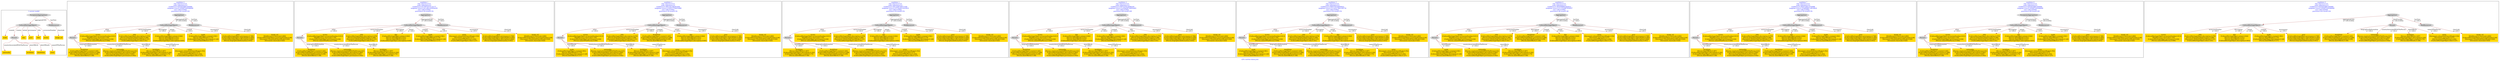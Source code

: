 digraph n0 {
fontcolor="blue"
remincross="true"
label="s24-s-norton-simon.json"
subgraph cluster_0 {
label="1-correct model"
n2[style="filled",color="white",fillcolor="lightgray",label="CulturalHeritageObject1"];
n3[shape="plaintext",style="filled",fillcolor="gold",label="made"];
n4[style="filled",color="white",fillcolor="lightgray",label="Person1"];
n5[shape="plaintext",style="filled",fillcolor="gold",label="dim"];
n6[shape="plaintext",style="filled",fillcolor="gold",label="prov"];
n7[shape="plaintext",style="filled",fillcolor="gold",label="title"];
n8[shape="plaintext",style="filled",fillcolor="gold",label="access"];
n9[shape="plaintext",style="filled",fillcolor="gold",label="nationality"];
n10[shape="plaintext",style="filled",fillcolor="gold",label="birthDate"];
n11[shape="plaintext",style="filled",fillcolor="gold",label="deathDate"];
n12[shape="plaintext",style="filled",fillcolor="gold",label="artist"];
n13[style="filled",color="white",fillcolor="lightgray",label="EuropeanaAggregation1"];
n14[style="filled",color="white",fillcolor="lightgray",label="WebResource1"];
n15[shape="plaintext",style="filled",fillcolor="gold",label="image_url"];
}
subgraph cluster_1 {
label="candidate 0\nlink coherence:0.0\nnode coherence:0.0\nconfidence:0.6252916881000969\nmapping score:0.325097229366699\ncost:1300.010002\n-precision:0.62-recall:0.62"
n17[style="filled",color="white",fillcolor="lightgray",label="CulturalHeritageObject1"];
n18[style="filled",color="white",fillcolor="lightgray",label="Person1"];
n19[style="filled",color="white",fillcolor="lightgray",label="Aggregation1"];
n20[style="filled",color="white",fillcolor="lightgray",label="WebResource1"];
n21[shape="plaintext",style="filled",fillcolor="gold",label="image_url\n[WebResource,classLink,0.886]\n[CulturalHeritageObject,accessionNumber,0.06]\n[Document,columnSubClassOfLink,0.029]\n[Document,classLink,0.024]"];
n22[shape="plaintext",style="filled",fillcolor="gold",label="access\n[CulturalHeritageObject,accessionNumber,0.813]\n[WebResource,classLink,0.144]\n[CulturalHeritageObject,provenance,0.036]\n[Person,nameOfThePerson,0.006]"];
n23[shape="plaintext",style="filled",fillcolor="gold",label="title\n[CulturalHeritageObject,description,0.479]\n[Person,biographicalInformation,0.288]\n[Document,columnSubClassOfLink,0.131]\n[CulturalHeritageObject,title,0.101]"];
n24[shape="plaintext",style="filled",fillcolor="gold",label="dim\n[CulturalHeritageObject,extent,0.944]\n[Person,dateOfDeath,0.031]\n[Person,dateOfBirth,0.023]\n[CulturalHeritageObject,description,0.003]"];
n25[shape="plaintext",style="filled",fillcolor="gold",label="made\n[CulturalHeritageObject,created,0.581]\n[Person,dateOfDeath,0.174]\n[CulturalHeritageObject,description,0.128]\n[Person,dateOfBirth,0.117]"];
n26[shape="plaintext",style="filled",fillcolor="gold",label="deathDate\n[CulturalHeritageObject,created,0.345]\n[CulturalHeritageObject,provenance,0.268]\n[Person,biographicalInformation,0.239]\n[Person,dateOfBirth,0.148]"];
n27[shape="plaintext",style="filled",fillcolor="gold",label="nationality\n[Person,countryAssociatedWithThePerson,0.81]\n[CulturalHeritageObject,description,0.082]\n[Person,biographicalInformation,0.065]\n[CulturalHeritageObject,provenance,0.042]"];
n28[shape="plaintext",style="filled",fillcolor="gold",label="birthDate\n[Person,dateOfBirth,0.487]\n[CulturalHeritageObject,description,0.192]\n[CulturalHeritageObject,created,0.175]\n[Person,dateOfDeath,0.146]"];
n29[shape="plaintext",style="filled",fillcolor="gold",label="prov\n[CulturalHeritageObject,provenance,0.769]\n[CulturalHeritageObject,rightsHolder,0.094]\n[CulturalHeritageObject,description,0.084]\n[Person,biographicalInformation,0.053]"];
n30[shape="plaintext",style="filled",fillcolor="gold",label="artist\n[Document,columnSubClassOfLink,0.352]\n[Document,classLink,0.277]\n[Person,nameOfThePerson,0.244]\n[CulturalHeritageObject,title,0.127]"];
}
subgraph cluster_2 {
label="candidate 1\nlink coherence:0.0\nnode coherence:0.0\nconfidence:0.6135974575132177\nmapping score:0.3211991525044059\ncost:1300.010002\n-precision:0.54-recall:0.54"
n32[style="filled",color="white",fillcolor="lightgray",label="CulturalHeritageObject1"];
n33[style="filled",color="white",fillcolor="lightgray",label="Person1"];
n34[style="filled",color="white",fillcolor="lightgray",label="Aggregation1"];
n35[style="filled",color="white",fillcolor="lightgray",label="WebResource1"];
n36[shape="plaintext",style="filled",fillcolor="gold",label="image_url\n[WebResource,classLink,0.886]\n[CulturalHeritageObject,accessionNumber,0.06]\n[Document,columnSubClassOfLink,0.029]\n[Document,classLink,0.024]"];
n37[shape="plaintext",style="filled",fillcolor="gold",label="access\n[CulturalHeritageObject,accessionNumber,0.813]\n[WebResource,classLink,0.144]\n[CulturalHeritageObject,provenance,0.036]\n[Person,nameOfThePerson,0.006]"];
n38[shape="plaintext",style="filled",fillcolor="gold",label="title\n[CulturalHeritageObject,description,0.479]\n[Person,biographicalInformation,0.288]\n[Document,columnSubClassOfLink,0.131]\n[CulturalHeritageObject,title,0.101]"];
n39[shape="plaintext",style="filled",fillcolor="gold",label="dim\n[CulturalHeritageObject,extent,0.944]\n[Person,dateOfDeath,0.031]\n[Person,dateOfBirth,0.023]\n[CulturalHeritageObject,description,0.003]"];
n40[shape="plaintext",style="filled",fillcolor="gold",label="made\n[CulturalHeritageObject,created,0.581]\n[Person,dateOfDeath,0.174]\n[CulturalHeritageObject,description,0.128]\n[Person,dateOfBirth,0.117]"];
n41[shape="plaintext",style="filled",fillcolor="gold",label="deathDate\n[CulturalHeritageObject,created,0.345]\n[CulturalHeritageObject,provenance,0.268]\n[Person,biographicalInformation,0.239]\n[Person,dateOfBirth,0.148]"];
n42[shape="plaintext",style="filled",fillcolor="gold",label="nationality\n[Person,countryAssociatedWithThePerson,0.81]\n[CulturalHeritageObject,description,0.082]\n[Person,biographicalInformation,0.065]\n[CulturalHeritageObject,provenance,0.042]"];
n43[shape="plaintext",style="filled",fillcolor="gold",label="artist\n[Document,columnSubClassOfLink,0.352]\n[Document,classLink,0.277]\n[Person,nameOfThePerson,0.244]\n[CulturalHeritageObject,title,0.127]"];
n44[shape="plaintext",style="filled",fillcolor="gold",label="birthDate\n[Person,dateOfBirth,0.487]\n[CulturalHeritageObject,description,0.192]\n[CulturalHeritageObject,created,0.175]\n[Person,dateOfDeath,0.146]"];
n45[shape="plaintext",style="filled",fillcolor="gold",label="prov\n[CulturalHeritageObject,provenance,0.769]\n[CulturalHeritageObject,rightsHolder,0.094]\n[CulturalHeritageObject,description,0.084]\n[Person,biographicalInformation,0.053]"];
}
subgraph cluster_3 {
label="candidate 2\nlink coherence:0.0\nnode coherence:0.0\nconfidence:0.5951541269361604\nmapping score:0.3150513756453868\ncost:1300.010002\n-precision:0.54-recall:0.54"
n47[style="filled",color="white",fillcolor="lightgray",label="CulturalHeritageObject1"];
n48[style="filled",color="white",fillcolor="lightgray",label="Person1"];
n49[style="filled",color="white",fillcolor="lightgray",label="Aggregation1"];
n50[style="filled",color="white",fillcolor="lightgray",label="WebResource1"];
n51[shape="plaintext",style="filled",fillcolor="gold",label="image_url\n[WebResource,classLink,0.886]\n[CulturalHeritageObject,accessionNumber,0.06]\n[Document,columnSubClassOfLink,0.029]\n[Document,classLink,0.024]"];
n52[shape="plaintext",style="filled",fillcolor="gold",label="access\n[CulturalHeritageObject,accessionNumber,0.813]\n[WebResource,classLink,0.144]\n[CulturalHeritageObject,provenance,0.036]\n[Person,nameOfThePerson,0.006]"];
n53[shape="plaintext",style="filled",fillcolor="gold",label="title\n[CulturalHeritageObject,description,0.479]\n[Person,biographicalInformation,0.288]\n[Document,columnSubClassOfLink,0.131]\n[CulturalHeritageObject,title,0.101]"];
n54[shape="plaintext",style="filled",fillcolor="gold",label="deathDate\n[CulturalHeritageObject,created,0.345]\n[CulturalHeritageObject,provenance,0.268]\n[Person,biographicalInformation,0.239]\n[Person,dateOfBirth,0.148]"];
n55[shape="plaintext",style="filled",fillcolor="gold",label="dim\n[CulturalHeritageObject,extent,0.944]\n[Person,dateOfDeath,0.031]\n[Person,dateOfBirth,0.023]\n[CulturalHeritageObject,description,0.003]"];
n56[shape="plaintext",style="filled",fillcolor="gold",label="made\n[CulturalHeritageObject,created,0.581]\n[Person,dateOfDeath,0.174]\n[CulturalHeritageObject,description,0.128]\n[Person,dateOfBirth,0.117]"];
n57[shape="plaintext",style="filled",fillcolor="gold",label="nationality\n[Person,countryAssociatedWithThePerson,0.81]\n[CulturalHeritageObject,description,0.082]\n[Person,biographicalInformation,0.065]\n[CulturalHeritageObject,provenance,0.042]"];
n58[shape="plaintext",style="filled",fillcolor="gold",label="birthDate\n[Person,dateOfBirth,0.487]\n[CulturalHeritageObject,description,0.192]\n[CulturalHeritageObject,created,0.175]\n[Person,dateOfDeath,0.146]"];
n59[shape="plaintext",style="filled",fillcolor="gold",label="prov\n[CulturalHeritageObject,provenance,0.769]\n[CulturalHeritageObject,rightsHolder,0.094]\n[CulturalHeritageObject,description,0.084]\n[Person,biographicalInformation,0.053]"];
n60[shape="plaintext",style="filled",fillcolor="gold",label="artist\n[Document,columnSubClassOfLink,0.352]\n[Document,classLink,0.277]\n[Person,nameOfThePerson,0.244]\n[CulturalHeritageObject,title,0.127]"];
}
subgraph cluster_4 {
label="candidate 3\nlink coherence:0.0\nnode coherence:0.0\nconfidence:0.5912208746571448\nmapping score:0.3137402915523816\ncost:1300.010002\n-precision:0.54-recall:0.54"
n62[style="filled",color="white",fillcolor="lightgray",label="CulturalHeritageObject1"];
n63[style="filled",color="white",fillcolor="lightgray",label="Person1"];
n64[style="filled",color="white",fillcolor="lightgray",label="Aggregation1"];
n65[style="filled",color="white",fillcolor="lightgray",label="WebResource1"];
n66[shape="plaintext",style="filled",fillcolor="gold",label="image_url\n[WebResource,classLink,0.886]\n[CulturalHeritageObject,accessionNumber,0.06]\n[Document,columnSubClassOfLink,0.029]\n[Document,classLink,0.024]"];
n67[shape="plaintext",style="filled",fillcolor="gold",label="access\n[CulturalHeritageObject,accessionNumber,0.813]\n[WebResource,classLink,0.144]\n[CulturalHeritageObject,provenance,0.036]\n[Person,nameOfThePerson,0.006]"];
n68[shape="plaintext",style="filled",fillcolor="gold",label="title\n[CulturalHeritageObject,description,0.479]\n[Person,biographicalInformation,0.288]\n[Document,columnSubClassOfLink,0.131]\n[CulturalHeritageObject,title,0.101]"];
n69[shape="plaintext",style="filled",fillcolor="gold",label="dim\n[CulturalHeritageObject,extent,0.944]\n[Person,dateOfDeath,0.031]\n[Person,dateOfBirth,0.023]\n[CulturalHeritageObject,description,0.003]"];
n70[shape="plaintext",style="filled",fillcolor="gold",label="made\n[CulturalHeritageObject,created,0.581]\n[Person,dateOfDeath,0.174]\n[CulturalHeritageObject,description,0.128]\n[Person,dateOfBirth,0.117]"];
n71[shape="plaintext",style="filled",fillcolor="gold",label="birthDate\n[Person,dateOfBirth,0.487]\n[CulturalHeritageObject,description,0.192]\n[CulturalHeritageObject,created,0.175]\n[Person,dateOfDeath,0.146]"];
n72[shape="plaintext",style="filled",fillcolor="gold",label="deathDate\n[CulturalHeritageObject,created,0.345]\n[CulturalHeritageObject,provenance,0.268]\n[Person,biographicalInformation,0.239]\n[Person,dateOfBirth,0.148]"];
n73[shape="plaintext",style="filled",fillcolor="gold",label="nationality\n[Person,countryAssociatedWithThePerson,0.81]\n[CulturalHeritageObject,description,0.082]\n[Person,biographicalInformation,0.065]\n[CulturalHeritageObject,provenance,0.042]"];
n74[shape="plaintext",style="filled",fillcolor="gold",label="prov\n[CulturalHeritageObject,provenance,0.769]\n[CulturalHeritageObject,rightsHolder,0.094]\n[CulturalHeritageObject,description,0.084]\n[Person,biographicalInformation,0.053]"];
n75[shape="plaintext",style="filled",fillcolor="gold",label="artist\n[Document,columnSubClassOfLink,0.352]\n[Document,classLink,0.277]\n[Person,nameOfThePerson,0.244]\n[CulturalHeritageObject,title,0.127]"];
}
subgraph cluster_5 {
label="candidate 4\nlink coherence:0.0\nnode coherence:0.0\nconfidence:0.5875197618086345\nmapping score:0.31250658726954483\ncost:1300.010002\n-precision:0.69-recall:0.69"
n77[style="filled",color="white",fillcolor="lightgray",label="CulturalHeritageObject1"];
n78[style="filled",color="white",fillcolor="lightgray",label="Person1"];
n79[style="filled",color="white",fillcolor="lightgray",label="Aggregation1"];
n80[style="filled",color="white",fillcolor="lightgray",label="WebResource1"];
n81[shape="plaintext",style="filled",fillcolor="gold",label="image_url\n[WebResource,classLink,0.886]\n[CulturalHeritageObject,accessionNumber,0.06]\n[Document,columnSubClassOfLink,0.029]\n[Document,classLink,0.024]"];
n82[shape="plaintext",style="filled",fillcolor="gold",label="access\n[CulturalHeritageObject,accessionNumber,0.813]\n[WebResource,classLink,0.144]\n[CulturalHeritageObject,provenance,0.036]\n[Person,nameOfThePerson,0.006]"];
n83[shape="plaintext",style="filled",fillcolor="gold",label="dim\n[CulturalHeritageObject,extent,0.944]\n[Person,dateOfDeath,0.031]\n[Person,dateOfBirth,0.023]\n[CulturalHeritageObject,description,0.003]"];
n84[shape="plaintext",style="filled",fillcolor="gold",label="made\n[CulturalHeritageObject,created,0.581]\n[Person,dateOfDeath,0.174]\n[CulturalHeritageObject,description,0.128]\n[Person,dateOfBirth,0.117]"];
n85[shape="plaintext",style="filled",fillcolor="gold",label="deathDate\n[CulturalHeritageObject,created,0.345]\n[CulturalHeritageObject,provenance,0.268]\n[Person,biographicalInformation,0.239]\n[Person,dateOfBirth,0.148]"];
n86[shape="plaintext",style="filled",fillcolor="gold",label="nationality\n[Person,countryAssociatedWithThePerson,0.81]\n[CulturalHeritageObject,description,0.082]\n[Person,biographicalInformation,0.065]\n[CulturalHeritageObject,provenance,0.042]"];
n87[shape="plaintext",style="filled",fillcolor="gold",label="title\n[CulturalHeritageObject,description,0.479]\n[Person,biographicalInformation,0.288]\n[Document,columnSubClassOfLink,0.131]\n[CulturalHeritageObject,title,0.101]"];
n88[shape="plaintext",style="filled",fillcolor="gold",label="birthDate\n[Person,dateOfBirth,0.487]\n[CulturalHeritageObject,description,0.192]\n[CulturalHeritageObject,created,0.175]\n[Person,dateOfDeath,0.146]"];
n89[shape="plaintext",style="filled",fillcolor="gold",label="prov\n[CulturalHeritageObject,provenance,0.769]\n[CulturalHeritageObject,rightsHolder,0.094]\n[CulturalHeritageObject,description,0.084]\n[Person,biographicalInformation,0.053]"];
n90[shape="plaintext",style="filled",fillcolor="gold",label="artist\n[Document,columnSubClassOfLink,0.352]\n[Document,classLink,0.277]\n[Person,nameOfThePerson,0.244]\n[CulturalHeritageObject,title,0.127]"];
}
subgraph cluster_6 {
label="candidate 5\nlink coherence:0.0\nnode coherence:0.0\nconfidence:0.5845755358958421\nmapping score:0.31152517863194734\ncost:1300.010002\n-precision:0.54-recall:0.54"
n92[style="filled",color="white",fillcolor="lightgray",label="CulturalHeritageObject1"];
n93[style="filled",color="white",fillcolor="lightgray",label="Person1"];
n94[style="filled",color="white",fillcolor="lightgray",label="Aggregation1"];
n95[style="filled",color="white",fillcolor="lightgray",label="WebResource1"];
n96[shape="plaintext",style="filled",fillcolor="gold",label="image_url\n[WebResource,classLink,0.886]\n[CulturalHeritageObject,accessionNumber,0.06]\n[Document,columnSubClassOfLink,0.029]\n[Document,classLink,0.024]"];
n97[shape="plaintext",style="filled",fillcolor="gold",label="access\n[CulturalHeritageObject,accessionNumber,0.813]\n[WebResource,classLink,0.144]\n[CulturalHeritageObject,provenance,0.036]\n[Person,nameOfThePerson,0.006]"];
n98[shape="plaintext",style="filled",fillcolor="gold",label="title\n[CulturalHeritageObject,description,0.479]\n[Person,biographicalInformation,0.288]\n[Document,columnSubClassOfLink,0.131]\n[CulturalHeritageObject,title,0.101]"];
n99[shape="plaintext",style="filled",fillcolor="gold",label="dim\n[CulturalHeritageObject,extent,0.944]\n[Person,dateOfDeath,0.031]\n[Person,dateOfBirth,0.023]\n[CulturalHeritageObject,description,0.003]"];
n100[shape="plaintext",style="filled",fillcolor="gold",label="made\n[CulturalHeritageObject,created,0.581]\n[Person,dateOfDeath,0.174]\n[CulturalHeritageObject,description,0.128]\n[Person,dateOfBirth,0.117]"];
n101[shape="plaintext",style="filled",fillcolor="gold",label="deathDate\n[CulturalHeritageObject,created,0.345]\n[CulturalHeritageObject,provenance,0.268]\n[Person,biographicalInformation,0.239]\n[Person,dateOfBirth,0.148]"];
n102[shape="plaintext",style="filled",fillcolor="gold",label="nationality\n[Person,countryAssociatedWithThePerson,0.81]\n[CulturalHeritageObject,description,0.082]\n[Person,biographicalInformation,0.065]\n[CulturalHeritageObject,provenance,0.042]"];
n103[shape="plaintext",style="filled",fillcolor="gold",label="birthDate\n[Person,dateOfBirth,0.487]\n[CulturalHeritageObject,description,0.192]\n[CulturalHeritageObject,created,0.175]\n[Person,dateOfDeath,0.146]"];
n104[shape="plaintext",style="filled",fillcolor="gold",label="prov\n[CulturalHeritageObject,provenance,0.769]\n[CulturalHeritageObject,rightsHolder,0.094]\n[CulturalHeritageObject,description,0.084]\n[Person,biographicalInformation,0.053]"];
n105[shape="plaintext",style="filled",fillcolor="gold",label="artist\n[Document,columnSubClassOfLink,0.352]\n[Document,classLink,0.277]\n[Person,nameOfThePerson,0.244]\n[CulturalHeritageObject,title,0.127]"];
}
subgraph cluster_7 {
label="candidate 6\nlink coherence:0.0\nnode coherence:0.0\nconfidence:0.5834598963492812\nmapping score:0.3111532987830937\ncost:1300.010002\n-precision:0.46-recall:0.46"
n107[style="filled",color="white",fillcolor="lightgray",label="CulturalHeritageObject1"];
n108[style="filled",color="white",fillcolor="lightgray",label="Person1"];
n109[style="filled",color="white",fillcolor="lightgray",label="Aggregation1"];
n110[style="filled",color="white",fillcolor="lightgray",label="WebResource1"];
n111[shape="plaintext",style="filled",fillcolor="gold",label="image_url\n[WebResource,classLink,0.886]\n[CulturalHeritageObject,accessionNumber,0.06]\n[Document,columnSubClassOfLink,0.029]\n[Document,classLink,0.024]"];
n112[shape="plaintext",style="filled",fillcolor="gold",label="access\n[CulturalHeritageObject,accessionNumber,0.813]\n[WebResource,classLink,0.144]\n[CulturalHeritageObject,provenance,0.036]\n[Person,nameOfThePerson,0.006]"];
n113[shape="plaintext",style="filled",fillcolor="gold",label="title\n[CulturalHeritageObject,description,0.479]\n[Person,biographicalInformation,0.288]\n[Document,columnSubClassOfLink,0.131]\n[CulturalHeritageObject,title,0.101]"];
n114[shape="plaintext",style="filled",fillcolor="gold",label="deathDate\n[CulturalHeritageObject,created,0.345]\n[CulturalHeritageObject,provenance,0.268]\n[Person,biographicalInformation,0.239]\n[Person,dateOfBirth,0.148]"];
n115[shape="plaintext",style="filled",fillcolor="gold",label="dim\n[CulturalHeritageObject,extent,0.944]\n[Person,dateOfDeath,0.031]\n[Person,dateOfBirth,0.023]\n[CulturalHeritageObject,description,0.003]"];
n116[shape="plaintext",style="filled",fillcolor="gold",label="made\n[CulturalHeritageObject,created,0.581]\n[Person,dateOfDeath,0.174]\n[CulturalHeritageObject,description,0.128]\n[Person,dateOfBirth,0.117]"];
n117[shape="plaintext",style="filled",fillcolor="gold",label="nationality\n[Person,countryAssociatedWithThePerson,0.81]\n[CulturalHeritageObject,description,0.082]\n[Person,biographicalInformation,0.065]\n[CulturalHeritageObject,provenance,0.042]"];
n118[shape="plaintext",style="filled",fillcolor="gold",label="artist\n[Document,columnSubClassOfLink,0.352]\n[Document,classLink,0.277]\n[Person,nameOfThePerson,0.244]\n[CulturalHeritageObject,title,0.127]"];
n119[shape="plaintext",style="filled",fillcolor="gold",label="birthDate\n[Person,dateOfBirth,0.487]\n[CulturalHeritageObject,description,0.192]\n[CulturalHeritageObject,created,0.175]\n[Person,dateOfDeath,0.146]"];
n120[shape="plaintext",style="filled",fillcolor="gold",label="prov\n[CulturalHeritageObject,provenance,0.769]\n[CulturalHeritageObject,rightsHolder,0.094]\n[CulturalHeritageObject,description,0.084]\n[Person,biographicalInformation,0.053]"];
}
subgraph cluster_8 {
label="candidate 7\nlink coherence:0.0\nnode coherence:0.0\nconfidence:0.5820726615704988\nmapping score:0.31069088719016624\ncost:1300.010002\n-precision:0.54-recall:0.54"
n122[style="filled",color="white",fillcolor="lightgray",label="CulturalHeritageObject1"];
n123[style="filled",color="white",fillcolor="lightgray",label="Person1"];
n124[style="filled",color="white",fillcolor="lightgray",label="Aggregation1"];
n125[style="filled",color="white",fillcolor="lightgray",label="WebResource1"];
n126[shape="plaintext",style="filled",fillcolor="gold",label="image_url\n[WebResource,classLink,0.886]\n[CulturalHeritageObject,accessionNumber,0.06]\n[Document,columnSubClassOfLink,0.029]\n[Document,classLink,0.024]"];
n127[shape="plaintext",style="filled",fillcolor="gold",label="access\n[CulturalHeritageObject,accessionNumber,0.813]\n[WebResource,classLink,0.144]\n[CulturalHeritageObject,provenance,0.036]\n[Person,nameOfThePerson,0.006]"];
n128[shape="plaintext",style="filled",fillcolor="gold",label="title\n[CulturalHeritageObject,description,0.479]\n[Person,biographicalInformation,0.288]\n[Document,columnSubClassOfLink,0.131]\n[CulturalHeritageObject,title,0.101]"];
n129[shape="plaintext",style="filled",fillcolor="gold",label="dim\n[CulturalHeritageObject,extent,0.944]\n[Person,dateOfDeath,0.031]\n[Person,dateOfBirth,0.023]\n[CulturalHeritageObject,description,0.003]"];
n130[shape="plaintext",style="filled",fillcolor="gold",label="made\n[CulturalHeritageObject,created,0.581]\n[Person,dateOfDeath,0.174]\n[CulturalHeritageObject,description,0.128]\n[Person,dateOfBirth,0.117]"];
n131[shape="plaintext",style="filled",fillcolor="gold",label="birthDate\n[Person,dateOfBirth,0.487]\n[CulturalHeritageObject,description,0.192]\n[CulturalHeritageObject,created,0.175]\n[Person,dateOfDeath,0.146]"];
n132[shape="plaintext",style="filled",fillcolor="gold",label="nationality\n[Person,countryAssociatedWithThePerson,0.81]\n[CulturalHeritageObject,description,0.082]\n[Person,biographicalInformation,0.065]\n[CulturalHeritageObject,provenance,0.042]"];
n133[shape="plaintext",style="filled",fillcolor="gold",label="deathDate\n[CulturalHeritageObject,created,0.345]\n[CulturalHeritageObject,provenance,0.268]\n[Person,biographicalInformation,0.239]\n[Person,dateOfBirth,0.148]"];
n134[shape="plaintext",style="filled",fillcolor="gold",label="prov\n[CulturalHeritageObject,provenance,0.769]\n[CulturalHeritageObject,rightsHolder,0.094]\n[CulturalHeritageObject,description,0.084]\n[Person,biographicalInformation,0.053]"];
n135[shape="plaintext",style="filled",fillcolor="gold",label="artist\n[Document,columnSubClassOfLink,0.352]\n[Document,classLink,0.277]\n[Person,nameOfThePerson,0.244]\n[CulturalHeritageObject,title,0.127]"];
}
subgraph cluster_9 {
label="candidate 8\nlink coherence:0.0\nnode coherence:0.0\nconfidence:0.6252916881000969\nmapping score:0.325097229366699\ncost:1300.020004\n-precision:0.69-recall:0.69"
n137[style="filled",color="white",fillcolor="lightgray",label="CulturalHeritageObject1"];
n138[style="filled",color="white",fillcolor="lightgray",label="Person1"];
n139[style="filled",color="white",fillcolor="lightgray",label="EuropeanaAggregation1"];
n140[style="filled",color="white",fillcolor="lightgray",label="WebResource1"];
n141[shape="plaintext",style="filled",fillcolor="gold",label="image_url\n[WebResource,classLink,0.886]\n[CulturalHeritageObject,accessionNumber,0.06]\n[Document,columnSubClassOfLink,0.029]\n[Document,classLink,0.024]"];
n142[shape="plaintext",style="filled",fillcolor="gold",label="access\n[CulturalHeritageObject,accessionNumber,0.813]\n[WebResource,classLink,0.144]\n[CulturalHeritageObject,provenance,0.036]\n[Person,nameOfThePerson,0.006]"];
n143[shape="plaintext",style="filled",fillcolor="gold",label="title\n[CulturalHeritageObject,description,0.479]\n[Person,biographicalInformation,0.288]\n[Document,columnSubClassOfLink,0.131]\n[CulturalHeritageObject,title,0.101]"];
n144[shape="plaintext",style="filled",fillcolor="gold",label="dim\n[CulturalHeritageObject,extent,0.944]\n[Person,dateOfDeath,0.031]\n[Person,dateOfBirth,0.023]\n[CulturalHeritageObject,description,0.003]"];
n145[shape="plaintext",style="filled",fillcolor="gold",label="made\n[CulturalHeritageObject,created,0.581]\n[Person,dateOfDeath,0.174]\n[CulturalHeritageObject,description,0.128]\n[Person,dateOfBirth,0.117]"];
n146[shape="plaintext",style="filled",fillcolor="gold",label="deathDate\n[CulturalHeritageObject,created,0.345]\n[CulturalHeritageObject,provenance,0.268]\n[Person,biographicalInformation,0.239]\n[Person,dateOfBirth,0.148]"];
n147[shape="plaintext",style="filled",fillcolor="gold",label="nationality\n[Person,countryAssociatedWithThePerson,0.81]\n[CulturalHeritageObject,description,0.082]\n[Person,biographicalInformation,0.065]\n[CulturalHeritageObject,provenance,0.042]"];
n148[shape="plaintext",style="filled",fillcolor="gold",label="birthDate\n[Person,dateOfBirth,0.487]\n[CulturalHeritageObject,description,0.192]\n[CulturalHeritageObject,created,0.175]\n[Person,dateOfDeath,0.146]"];
n149[shape="plaintext",style="filled",fillcolor="gold",label="prov\n[CulturalHeritageObject,provenance,0.769]\n[CulturalHeritageObject,rightsHolder,0.094]\n[CulturalHeritageObject,description,0.084]\n[Person,biographicalInformation,0.053]"];
n150[shape="plaintext",style="filled",fillcolor="gold",label="artist\n[Document,columnSubClassOfLink,0.352]\n[Document,classLink,0.277]\n[Person,nameOfThePerson,0.244]\n[CulturalHeritageObject,title,0.127]"];
}
subgraph cluster_10 {
label="candidate 9\nlink coherence:0.0\nnode coherence:0.0\nconfidence:0.6252916881000969\nmapping score:0.325097229366699\ncost:1300.020004\n-precision:0.62-recall:0.62"
n152[style="filled",color="white",fillcolor="lightgray",label="Aggregation1"];
n153[style="filled",color="white",fillcolor="lightgray",label="CulturalHeritageObject1"];
n154[style="filled",color="white",fillcolor="lightgray",label="Person1"];
n155[style="filled",color="white",fillcolor="lightgray",label="WebResource1"];
n156[shape="plaintext",style="filled",fillcolor="gold",label="image_url\n[WebResource,classLink,0.886]\n[CulturalHeritageObject,accessionNumber,0.06]\n[Document,columnSubClassOfLink,0.029]\n[Document,classLink,0.024]"];
n157[shape="plaintext",style="filled",fillcolor="gold",label="access\n[CulturalHeritageObject,accessionNumber,0.813]\n[WebResource,classLink,0.144]\n[CulturalHeritageObject,provenance,0.036]\n[Person,nameOfThePerson,0.006]"];
n158[shape="plaintext",style="filled",fillcolor="gold",label="title\n[CulturalHeritageObject,description,0.479]\n[Person,biographicalInformation,0.288]\n[Document,columnSubClassOfLink,0.131]\n[CulturalHeritageObject,title,0.101]"];
n159[shape="plaintext",style="filled",fillcolor="gold",label="dim\n[CulturalHeritageObject,extent,0.944]\n[Person,dateOfDeath,0.031]\n[Person,dateOfBirth,0.023]\n[CulturalHeritageObject,description,0.003]"];
n160[shape="plaintext",style="filled",fillcolor="gold",label="made\n[CulturalHeritageObject,created,0.581]\n[Person,dateOfDeath,0.174]\n[CulturalHeritageObject,description,0.128]\n[Person,dateOfBirth,0.117]"];
n161[shape="plaintext",style="filled",fillcolor="gold",label="deathDate\n[CulturalHeritageObject,created,0.345]\n[CulturalHeritageObject,provenance,0.268]\n[Person,biographicalInformation,0.239]\n[Person,dateOfBirth,0.148]"];
n162[shape="plaintext",style="filled",fillcolor="gold",label="nationality\n[Person,countryAssociatedWithThePerson,0.81]\n[CulturalHeritageObject,description,0.082]\n[Person,biographicalInformation,0.065]\n[CulturalHeritageObject,provenance,0.042]"];
n163[shape="plaintext",style="filled",fillcolor="gold",label="birthDate\n[Person,dateOfBirth,0.487]\n[CulturalHeritageObject,description,0.192]\n[CulturalHeritageObject,created,0.175]\n[Person,dateOfDeath,0.146]"];
n164[shape="plaintext",style="filled",fillcolor="gold",label="prov\n[CulturalHeritageObject,provenance,0.769]\n[CulturalHeritageObject,rightsHolder,0.094]\n[CulturalHeritageObject,description,0.084]\n[Person,biographicalInformation,0.053]"];
n165[shape="plaintext",style="filled",fillcolor="gold",label="artist\n[Document,columnSubClassOfLink,0.352]\n[Document,classLink,0.277]\n[Person,nameOfThePerson,0.244]\n[CulturalHeritageObject,title,0.127]"];
}
n2 -> n3[color="brown",fontcolor="black",label="created"]
n2 -> n4[color="brown",fontcolor="black",label="creator"]
n2 -> n5[color="brown",fontcolor="black",label="extent"]
n2 -> n6[color="brown",fontcolor="black",label="provenance"]
n2 -> n7[color="brown",fontcolor="black",label="title"]
n2 -> n8[color="brown",fontcolor="black",label="accessionNumber"]
n4 -> n9[color="brown",fontcolor="black",label="countryAssociatedWithThePerson"]
n4 -> n10[color="brown",fontcolor="black",label="dateOfBirth"]
n4 -> n11[color="brown",fontcolor="black",label="dateOfDeath"]
n4 -> n12[color="brown",fontcolor="black",label="nameOfThePerson"]
n13 -> n2[color="brown",fontcolor="black",label="aggregatedCHO"]
n13 -> n14[color="brown",fontcolor="black",label="hasView"]
n14 -> n15[color="brown",fontcolor="black",label="classLink"]
n17 -> n18[color="brown",fontcolor="black",label="sitter\nw=100.0"]
n19 -> n17[color="brown",fontcolor="black",label="aggregatedCHO\nw=100.010002"]
n19 -> n20[color="brown",fontcolor="black",label="hasView\nw=100.0"]
n20 -> n21[color="brown",fontcolor="black",label="classLink\nw=100.0"]
n17 -> n22[color="brown",fontcolor="black",label="accessionNumber\nw=100.0"]
n17 -> n23[color="brown",fontcolor="black",label="description\nw=100.0"]
n17 -> n24[color="brown",fontcolor="black",label="extent\nw=100.0"]
n17 -> n25[color="brown",fontcolor="black",label="created\nw=100.0"]
n18 -> n26[color="brown",fontcolor="black",label="biographicalInformation\nw=100.0"]
n18 -> n27[color="brown",fontcolor="black",label="countryAssociatedWithThePerson\nw=100.0"]
n18 -> n28[color="brown",fontcolor="black",label="dateOfBirth\nw=100.0"]
n17 -> n29[color="brown",fontcolor="black",label="provenance\nw=100.0"]
n18 -> n30[color="brown",fontcolor="black",label="nameOfThePerson\nw=100.0"]
n32 -> n33[color="brown",fontcolor="black",label="sitter\nw=100.0"]
n34 -> n32[color="brown",fontcolor="black",label="aggregatedCHO\nw=100.010002"]
n34 -> n35[color="brown",fontcolor="black",label="hasView\nw=100.0"]
n35 -> n36[color="brown",fontcolor="black",label="classLink\nw=100.0"]
n32 -> n37[color="brown",fontcolor="black",label="accessionNumber\nw=100.0"]
n32 -> n38[color="brown",fontcolor="black",label="description\nw=100.0"]
n32 -> n39[color="brown",fontcolor="black",label="extent\nw=100.0"]
n32 -> n40[color="brown",fontcolor="black",label="created\nw=100.0"]
n33 -> n41[color="brown",fontcolor="black",label="biographicalInformation\nw=100.0"]
n33 -> n42[color="brown",fontcolor="black",label="countryAssociatedWithThePerson\nw=100.0"]
n32 -> n43[color="brown",fontcolor="black",label="title\nw=100.0"]
n33 -> n44[color="brown",fontcolor="black",label="dateOfBirth\nw=100.0"]
n32 -> n45[color="brown",fontcolor="black",label="provenance\nw=100.0"]
n47 -> n48[color="brown",fontcolor="black",label="sitter\nw=100.0"]
n49 -> n47[color="brown",fontcolor="black",label="aggregatedCHO\nw=100.010002"]
n49 -> n50[color="brown",fontcolor="black",label="hasView\nw=100.0"]
n50 -> n51[color="brown",fontcolor="black",label="classLink\nw=100.0"]
n47 -> n52[color="brown",fontcolor="black",label="accessionNumber\nw=100.0"]
n47 -> n53[color="brown",fontcolor="black",label="description\nw=100.0"]
n47 -> n54[color="brown",fontcolor="black",label="created\nw=100.0"]
n47 -> n55[color="brown",fontcolor="black",label="extent\nw=100.0"]
n48 -> n56[color="brown",fontcolor="black",label="dateOfDeath\nw=100.0"]
n48 -> n57[color="brown",fontcolor="black",label="countryAssociatedWithThePerson\nw=100.0"]
n48 -> n58[color="brown",fontcolor="black",label="dateOfBirth\nw=100.0"]
n47 -> n59[color="brown",fontcolor="black",label="provenance\nw=100.0"]
n48 -> n60[color="brown",fontcolor="black",label="nameOfThePerson\nw=100.0"]
n62 -> n63[color="brown",fontcolor="black",label="sitter\nw=100.0"]
n64 -> n62[color="brown",fontcolor="black",label="aggregatedCHO\nw=100.010002"]
n64 -> n65[color="brown",fontcolor="black",label="hasView\nw=100.0"]
n65 -> n66[color="brown",fontcolor="black",label="classLink\nw=100.0"]
n62 -> n67[color="brown",fontcolor="black",label="accessionNumber\nw=100.0"]
n62 -> n68[color="brown",fontcolor="black",label="description\nw=100.0"]
n62 -> n69[color="brown",fontcolor="black",label="extent\nw=100.0"]
n62 -> n70[color="brown",fontcolor="black",label="created\nw=100.0"]
n63 -> n71[color="brown",fontcolor="black",label="dateOfDeath\nw=100.0"]
n63 -> n72[color="brown",fontcolor="black",label="biographicalInformation\nw=100.0"]
n63 -> n73[color="brown",fontcolor="black",label="countryAssociatedWithThePerson\nw=100.0"]
n62 -> n74[color="brown",fontcolor="black",label="provenance\nw=100.0"]
n63 -> n75[color="brown",fontcolor="black",label="nameOfThePerson\nw=100.0"]
n77 -> n78[color="brown",fontcolor="black",label="sitter\nw=100.0"]
n79 -> n77[color="brown",fontcolor="black",label="aggregatedCHO\nw=100.010002"]
n79 -> n80[color="brown",fontcolor="black",label="hasView\nw=100.0"]
n80 -> n81[color="brown",fontcolor="black",label="classLink\nw=100.0"]
n77 -> n82[color="brown",fontcolor="black",label="accessionNumber\nw=100.0"]
n77 -> n83[color="brown",fontcolor="black",label="extent\nw=100.0"]
n77 -> n84[color="brown",fontcolor="black",label="created\nw=100.0"]
n78 -> n85[color="brown",fontcolor="black",label="biographicalInformation\nw=100.0"]
n78 -> n86[color="brown",fontcolor="black",label="countryAssociatedWithThePerson\nw=100.0"]
n77 -> n87[color="brown",fontcolor="black",label="title\nw=100.0"]
n78 -> n88[color="brown",fontcolor="black",label="dateOfBirth\nw=100.0"]
n77 -> n89[color="brown",fontcolor="black",label="provenance\nw=100.0"]
n78 -> n90[color="brown",fontcolor="black",label="nameOfThePerson\nw=100.0"]
n92 -> n93[color="brown",fontcolor="black",label="sitter\nw=100.0"]
n94 -> n92[color="brown",fontcolor="black",label="aggregatedCHO\nw=100.010002"]
n94 -> n95[color="brown",fontcolor="black",label="hasView\nw=100.0"]
n95 -> n96[color="brown",fontcolor="black",label="classLink\nw=100.0"]
n92 -> n97[color="brown",fontcolor="black",label="accessionNumber\nw=100.0"]
n92 -> n98[color="brown",fontcolor="black",label="description\nw=100.0"]
n92 -> n99[color="brown",fontcolor="black",label="extent\nw=100.0"]
n93 -> n100[color="brown",fontcolor="black",label="dateOfDeath\nw=100.0"]
n93 -> n101[color="brown",fontcolor="black",label="biographicalInformation\nw=100.0"]
n93 -> n102[color="brown",fontcolor="black",label="countryAssociatedWithThePerson\nw=100.0"]
n93 -> n103[color="brown",fontcolor="black",label="dateOfBirth\nw=100.0"]
n92 -> n104[color="brown",fontcolor="black",label="provenance\nw=100.0"]
n93 -> n105[color="brown",fontcolor="black",label="nameOfThePerson\nw=100.0"]
n107 -> n108[color="brown",fontcolor="black",label="sitter\nw=100.0"]
n109 -> n107[color="brown",fontcolor="black",label="aggregatedCHO\nw=100.010002"]
n109 -> n110[color="brown",fontcolor="black",label="hasView\nw=100.0"]
n110 -> n111[color="brown",fontcolor="black",label="classLink\nw=100.0"]
n107 -> n112[color="brown",fontcolor="black",label="accessionNumber\nw=100.0"]
n107 -> n113[color="brown",fontcolor="black",label="description\nw=100.0"]
n107 -> n114[color="brown",fontcolor="black",label="created\nw=100.0"]
n107 -> n115[color="brown",fontcolor="black",label="extent\nw=100.0"]
n108 -> n116[color="brown",fontcolor="black",label="dateOfDeath\nw=100.0"]
n108 -> n117[color="brown",fontcolor="black",label="countryAssociatedWithThePerson\nw=100.0"]
n107 -> n118[color="brown",fontcolor="black",label="title\nw=100.0"]
n108 -> n119[color="brown",fontcolor="black",label="dateOfBirth\nw=100.0"]
n107 -> n120[color="brown",fontcolor="black",label="provenance\nw=100.0"]
n122 -> n123[color="brown",fontcolor="black",label="sitter\nw=100.0"]
n124 -> n122[color="brown",fontcolor="black",label="aggregatedCHO\nw=100.010002"]
n124 -> n125[color="brown",fontcolor="black",label="hasView\nw=100.0"]
n125 -> n126[color="brown",fontcolor="black",label="classLink\nw=100.0"]
n122 -> n127[color="brown",fontcolor="black",label="accessionNumber\nw=100.0"]
n122 -> n128[color="brown",fontcolor="black",label="description\nw=100.0"]
n122 -> n129[color="brown",fontcolor="black",label="extent\nw=100.0"]
n122 -> n130[color="brown",fontcolor="black",label="created\nw=100.0"]
n123 -> n131[color="brown",fontcolor="black",label="dateOfDeath\nw=100.0"]
n123 -> n132[color="brown",fontcolor="black",label="countryAssociatedWithThePerson\nw=100.0"]
n123 -> n133[color="brown",fontcolor="black",label="dateOfBirth\nw=100.0"]
n122 -> n134[color="brown",fontcolor="black",label="provenance\nw=100.0"]
n123 -> n135[color="brown",fontcolor="black",label="nameOfThePerson\nw=100.0"]
n137 -> n138[color="brown",fontcolor="black",label="sitter\nw=100.0"]
n139 -> n137[color="brown",fontcolor="black",label="isAnnotationOf\nw=100.010002"]
n139 -> n140[color="brown",fontcolor="black",label="hasView\nw=100.010002"]
n140 -> n141[color="brown",fontcolor="black",label="classLink\nw=100.0"]
n137 -> n142[color="brown",fontcolor="black",label="accessionNumber\nw=100.0"]
n137 -> n143[color="brown",fontcolor="black",label="description\nw=100.0"]
n137 -> n144[color="brown",fontcolor="black",label="extent\nw=100.0"]
n137 -> n145[color="brown",fontcolor="black",label="created\nw=100.0"]
n138 -> n146[color="brown",fontcolor="black",label="biographicalInformation\nw=100.0"]
n138 -> n147[color="brown",fontcolor="black",label="countryAssociatedWithThePerson\nw=100.0"]
n138 -> n148[color="brown",fontcolor="black",label="dateOfBirth\nw=100.0"]
n137 -> n149[color="brown",fontcolor="black",label="provenance\nw=100.0"]
n138 -> n150[color="brown",fontcolor="black",label="nameOfThePerson\nw=100.0"]
n152 -> n153[color="brown",fontcolor="black",label="aggregatedCHO\nw=100.010002"]
n152 -> n154[color="brown",fontcolor="black",label="dataProvider\nw=100.010002"]
n152 -> n155[color="brown",fontcolor="black",label="hasView\nw=100.0"]
n155 -> n156[color="brown",fontcolor="black",label="classLink\nw=100.0"]
n153 -> n157[color="brown",fontcolor="black",label="accessionNumber\nw=100.0"]
n153 -> n158[color="brown",fontcolor="black",label="description\nw=100.0"]
n153 -> n159[color="brown",fontcolor="black",label="extent\nw=100.0"]
n153 -> n160[color="brown",fontcolor="black",label="created\nw=100.0"]
n154 -> n161[color="brown",fontcolor="black",label="biographicalInformation\nw=100.0"]
n154 -> n162[color="brown",fontcolor="black",label="countryAssociatedWithThePerson\nw=100.0"]
n154 -> n163[color="brown",fontcolor="black",label="dateOfBirth\nw=100.0"]
n153 -> n164[color="brown",fontcolor="black",label="provenance\nw=100.0"]
n154 -> n165[color="brown",fontcolor="black",label="nameOfThePerson\nw=100.0"]
}
